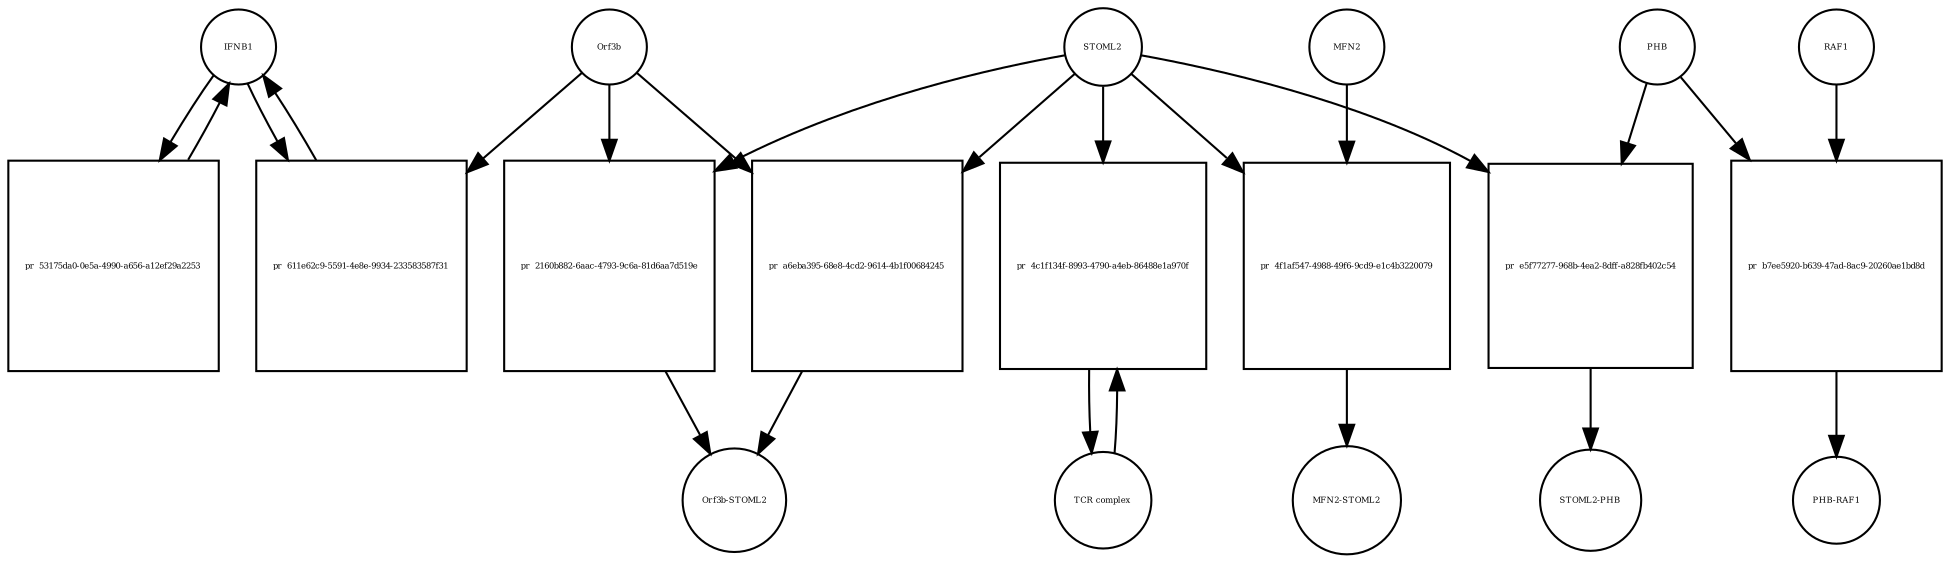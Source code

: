 strict digraph  {
IFNB1 [annotation=urn_miriam_uniprot_P01574, bipartite=0, cls=macromolecule, fontsize=4, label=IFNB1, shape=circle];
"pr_611e62c9-5591-4e8e-9934-233583587f31" [annotation="", bipartite=1, cls=process, fontsize=4, label="pr_611e62c9-5591-4e8e-9934-233583587f31", shape=square];
Orf3b [annotation="", bipartite=0, cls=macromolecule, fontsize=4, label=Orf3b, shape=circle];
"pr_53175da0-0e5a-4990-a656-a12ef29a2253" [annotation="", bipartite=1, cls=process, fontsize=4, label="pr_53175da0-0e5a-4990-a656-a12ef29a2253", shape=square];
STOML2 [annotation=urn_miriam_pubmed_18641330, bipartite=0, cls="macromolecule multimer", fontsize=4, label=STOML2, shape=circle];
"pr_4f1af547-4988-49f6-9cd9-e1c4b3220079" [annotation="", bipartite=1, cls=process, fontsize=4, label="pr_4f1af547-4988-49f6-9cd9-e1c4b3220079", shape=square];
MFN2 [annotation=urn_miriam_uniprot_O95140, bipartite=0, cls=macromolecule, fontsize=4, label=MFN2, shape=circle];
"MFN2-STOML2" [annotation="", bipartite=0, cls=complex, fontsize=4, label="MFN2-STOML2", shape=circle];
"pr_2160b882-6aac-4793-9c6a-81d6aa7d519e" [annotation="", bipartite=1, cls=process, fontsize=4, label="pr_2160b882-6aac-4793-9c6a-81d6aa7d519e", shape=square];
"Orf3b-STOML2" [annotation="", bipartite=0, cls=complex, fontsize=4, label="Orf3b-STOML2", shape=circle];
"pr_e5f77277-968b-4ea2-8dff-a828fb402c54" [annotation="", bipartite=1, cls=process, fontsize=4, label="pr_e5f77277-968b-4ea2-8dff-a828fb402c54", shape=square];
PHB [annotation=urn_miriam_uniprot_P35232, bipartite=0, cls=macromolecule, fontsize=4, label=PHB, shape=circle];
"STOML2-PHB" [annotation="", bipartite=0, cls=complex, fontsize=4, label="STOML2-PHB", shape=circle];
"pr_b7ee5920-b639-47ad-8ac9-20260ae1bd8d" [annotation="", bipartite=1, cls=process, fontsize=4, label="pr_b7ee5920-b639-47ad-8ac9-20260ae1bd8d", shape=square];
RAF1 [annotation=urn_miriam_uniprot_P04049, bipartite=0, cls=macromolecule, fontsize=4, label=RAF1, shape=circle];
"PHB-RAF1" [annotation="", bipartite=0, cls=complex, fontsize=4, label="PHB-RAF1", shape=circle];
"pr_a6eba395-68e8-4cd2-9614-4b1f00684245" [annotation="", bipartite=1, cls=process, fontsize=4, label="pr_a6eba395-68e8-4cd2-9614-4b1f00684245", shape=square];
"pr_4c1f134f-8993-4790-a4eb-86488e1a970f" [annotation="", bipartite=1, cls=process, fontsize=4, label="pr_4c1f134f-8993-4790-a4eb-86488e1a970f", shape=square];
"TCR complex" [annotation="urn_miriam_uniprot_P07766|urn_miriam_uniprot_P04234|urn_miriam_uniprot_P09693|urn_miriam_uniprot_P20963|urn_miriam_uniprot_P01848|urn_miriam_uniprot_Q9UJZ1|urn_miriam_uniprot_P0DSE2", bipartite=0, cls=complex, fontsize=4, label="TCR complex", shape=circle];
IFNB1 -> "pr_611e62c9-5591-4e8e-9934-233583587f31"  [annotation="", interaction_type=consumption];
IFNB1 -> "pr_53175da0-0e5a-4990-a656-a12ef29a2253"  [annotation="", interaction_type=consumption];
"pr_611e62c9-5591-4e8e-9934-233583587f31" -> IFNB1  [annotation="", interaction_type=production];
Orf3b -> "pr_611e62c9-5591-4e8e-9934-233583587f31"  [annotation="", interaction_type=inhibition];
Orf3b -> "pr_2160b882-6aac-4793-9c6a-81d6aa7d519e"  [annotation="", interaction_type=consumption];
Orf3b -> "pr_a6eba395-68e8-4cd2-9614-4b1f00684245"  [annotation="", interaction_type=consumption];
"pr_53175da0-0e5a-4990-a656-a12ef29a2253" -> IFNB1  [annotation="", interaction_type=production];
STOML2 -> "pr_4f1af547-4988-49f6-9cd9-e1c4b3220079"  [annotation="", interaction_type=consumption];
STOML2 -> "pr_2160b882-6aac-4793-9c6a-81d6aa7d519e"  [annotation="", interaction_type=consumption];
STOML2 -> "pr_e5f77277-968b-4ea2-8dff-a828fb402c54"  [annotation="", interaction_type=consumption];
STOML2 -> "pr_a6eba395-68e8-4cd2-9614-4b1f00684245"  [annotation="", interaction_type=consumption];
STOML2 -> "pr_4c1f134f-8993-4790-a4eb-86488e1a970f"  [annotation="", interaction_type=consumption];
"pr_4f1af547-4988-49f6-9cd9-e1c4b3220079" -> "MFN2-STOML2"  [annotation="", interaction_type=production];
MFN2 -> "pr_4f1af547-4988-49f6-9cd9-e1c4b3220079"  [annotation="", interaction_type=consumption];
"pr_2160b882-6aac-4793-9c6a-81d6aa7d519e" -> "Orf3b-STOML2"  [annotation="", interaction_type=production];
"pr_e5f77277-968b-4ea2-8dff-a828fb402c54" -> "STOML2-PHB"  [annotation="", interaction_type=production];
PHB -> "pr_e5f77277-968b-4ea2-8dff-a828fb402c54"  [annotation="", interaction_type=consumption];
PHB -> "pr_b7ee5920-b639-47ad-8ac9-20260ae1bd8d"  [annotation="", interaction_type=consumption];
"pr_b7ee5920-b639-47ad-8ac9-20260ae1bd8d" -> "PHB-RAF1"  [annotation="", interaction_type=production];
RAF1 -> "pr_b7ee5920-b639-47ad-8ac9-20260ae1bd8d"  [annotation="", interaction_type=consumption];
"pr_a6eba395-68e8-4cd2-9614-4b1f00684245" -> "Orf3b-STOML2"  [annotation="", interaction_type=production];
"pr_4c1f134f-8993-4790-a4eb-86488e1a970f" -> "TCR complex"  [annotation="", interaction_type=production];
"TCR complex" -> "pr_4c1f134f-8993-4790-a4eb-86488e1a970f"  [annotation="", interaction_type=consumption];
}
